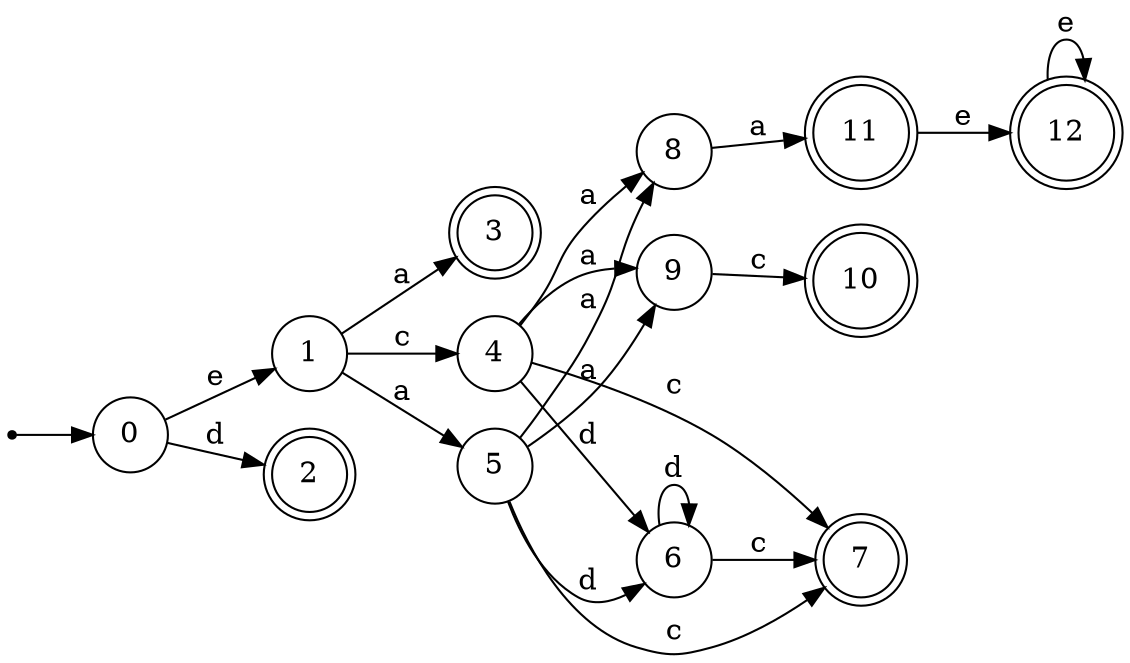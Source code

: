 digraph finite_state_machine {
rankdir=LR;
size="20,20";
node [shape = point]; "dummy0"
node [shape = circle]; "0";
"dummy0" -> "0";
node [shape = circle]; "1";
node [shape = doublecircle]; "2";node [shape = doublecircle]; "3";node [shape = circle]; "4";
node [shape = circle]; "5";
node [shape = circle]; "6";
node [shape = doublecircle]; "7";node [shape = circle]; "8";
node [shape = circle]; "9";
node [shape = doublecircle]; "10";node [shape = doublecircle]; "11";node [shape = doublecircle]; "12";"0" -> "1" [label = "e"];
 "0" -> "2" [label = "d"];
 "1" -> "3" [label = "a"];
 "1" -> "5" [label = "a"];
 "1" -> "4" [label = "c"];
 "5" -> "6" [label = "d"];
 "5" -> "7" [label = "c"];
 "5" -> "8" [label = "a"];
 "5" -> "9" [label = "a"];
 "9" -> "10" [label = "c"];
 "8" -> "11" [label = "a"];
 "11" -> "12" [label = "e"];
 "12" -> "12" [label = "e"];
 "6" -> "6" [label = "d"];
 "6" -> "7" [label = "c"];
 "4" -> "6" [label = "d"];
 "4" -> "7" [label = "c"];
 "4" -> "8" [label = "a"];
 "4" -> "9" [label = "a"];
 }

